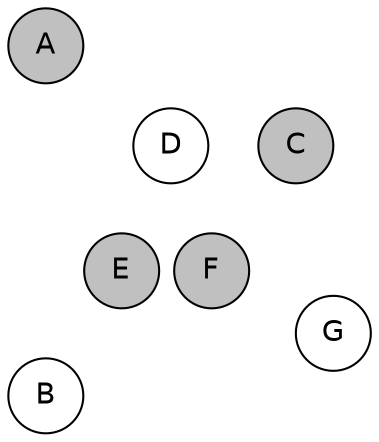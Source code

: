 
graph {

layout = circo;
mindist = .1

node [shape = circle, fontname = Helvetica, margin = 0, style = filled]
edge [style=invis]

subgraph 1 {
	E -- F -- F# -- G -- G# -- A -- A# -- B -- C -- C# -- D -- D# -- E
}

C [fillcolor = gray];
C# [fillcolor = cadetblue1];
D [fillcolor = white];
D# [fillcolor = gray];
E [fillcolor = gray];
F [fillcolor = gray];
F# [fillcolor = gray];
G [fillcolor = white];
G# [fillcolor = white];
A [fillcolor = gray];
A# [fillcolor = gray];
B [fillcolor = white];
}

